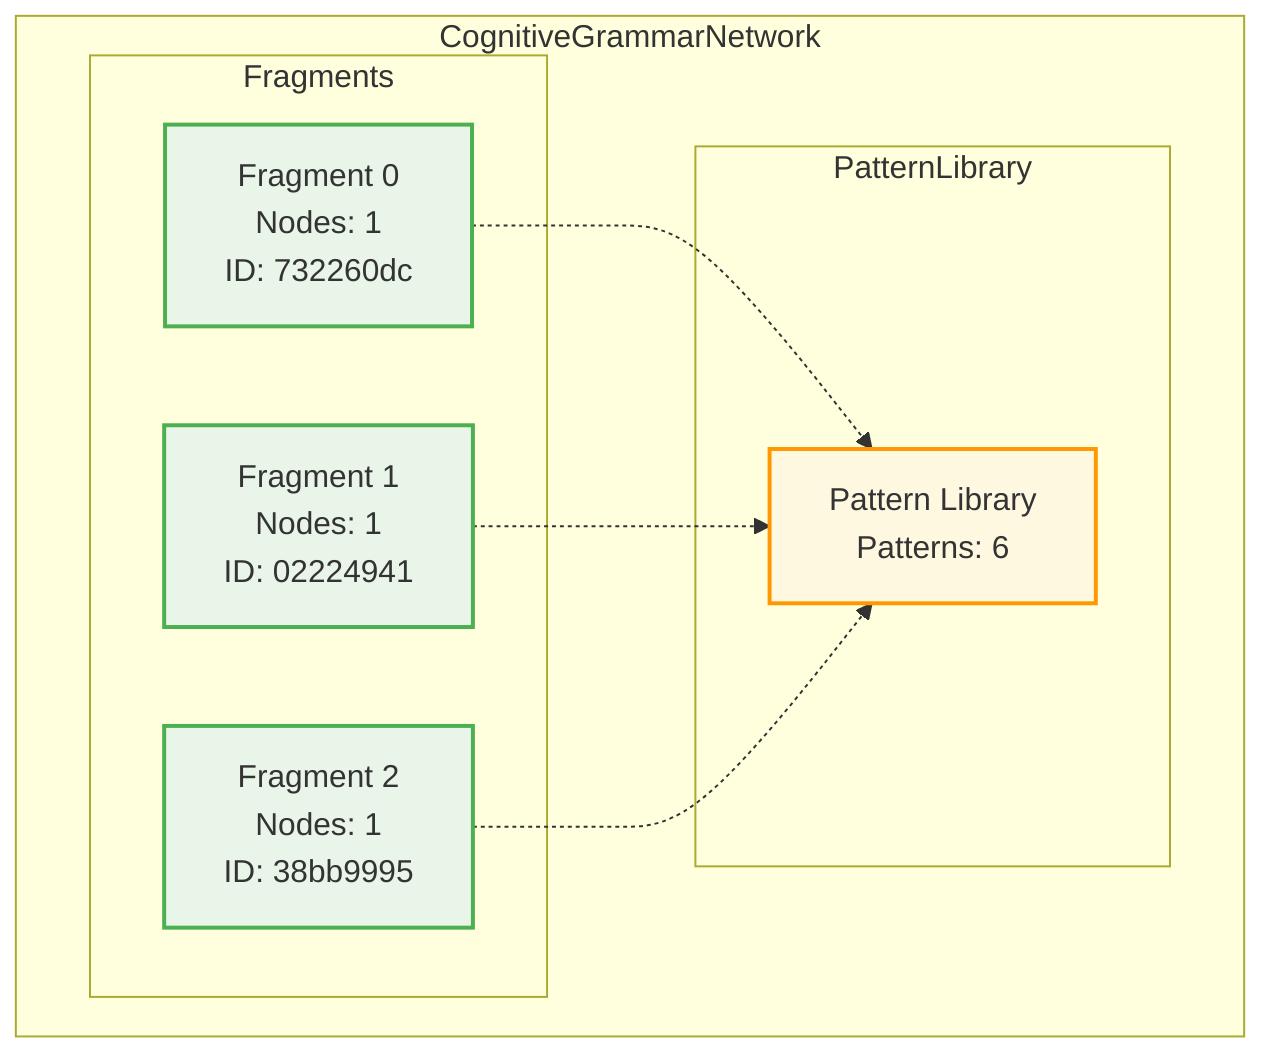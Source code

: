 graph TB
    subgraph CognitiveGrammarNetwork
        subgraph Fragments
            FRAG0[Fragment 0\nNodes: 1\nID: 732260dc]
            FRAG1[Fragment 1\nNodes: 1\nID: 02224941]
            FRAG2[Fragment 2\nNodes: 1\nID: 38bb9995]
        end
        subgraph PatternLibrary
            PATTERNS[Pattern Library\nPatterns: 6]
        end
    end
    FRAG0 -.-> PATTERNS
    FRAG1 -.-> PATTERNS
    FRAG2 -.-> PATTERNS
    classDef fragClass fill:#e8f5e8,stroke:#4caf50,stroke-width:2px
    classDef patternClass fill:#fff8e1,stroke:#ff9800,stroke-width:2px
    classDef atomClass fill:#e3f2fd,stroke:#2196f3,stroke-width:2px
    class FRAG0 fragClass
    class FRAG1 fragClass
    class FRAG2 fragClass
    class PATTERNS patternClass